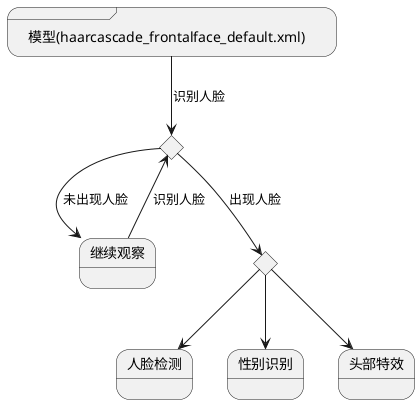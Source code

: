 @startuml
state "模型(haarcascade_frontalface_default.xml)" as ReqId <<sdlreceive>>
state "是否出现人脸" as c <<choice>>
state "继续观察" as e
state b <<choice>>
ReqId --> c: 识别人脸
c-->b: 出现人脸
c-->e: 未出现人脸
e-->c: 识别人脸
b-->人脸检测
b-->性别识别
b-->头部特效
@enduml
